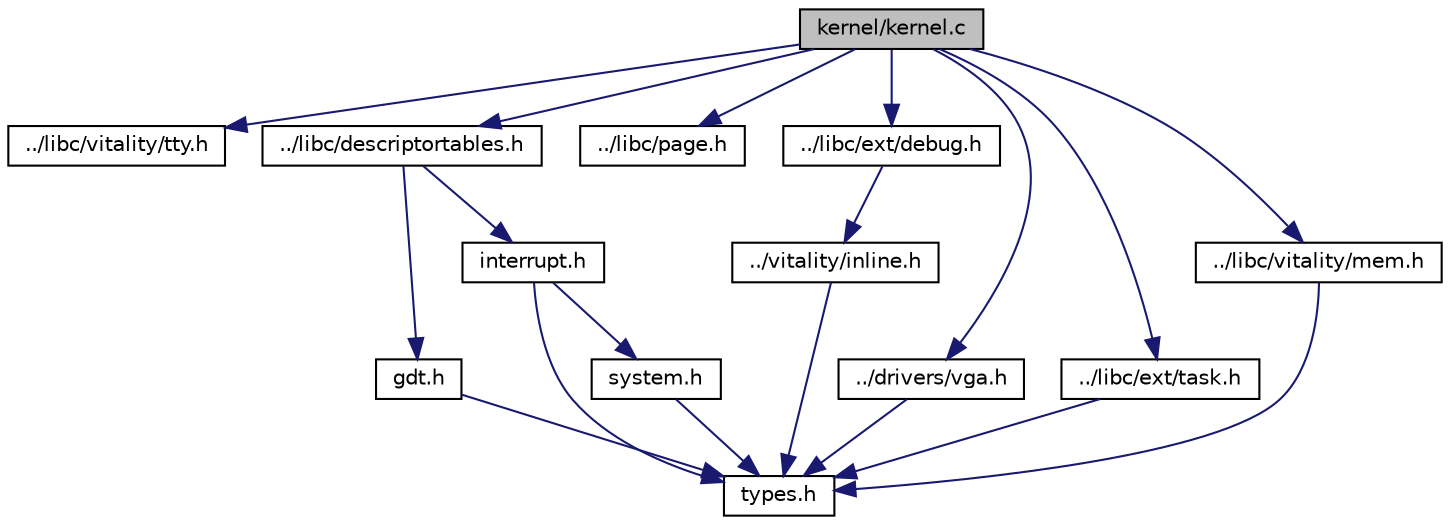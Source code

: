 digraph "kernel/kernel.c"
{
  edge [fontname="Helvetica",fontsize="10",labelfontname="Helvetica",labelfontsize="10"];
  node [fontname="Helvetica",fontsize="10",shape=record];
  Node0 [label="kernel/kernel.c",height=0.2,width=0.4,color="black", fillcolor="grey75", style="filled", fontcolor="black"];
  Node0 -> Node1 [color="midnightblue",fontsize="10",style="solid"];
  Node1 [label="../libc/vitality/tty.h",height=0.2,width=0.4,color="black", fillcolor="white", style="filled",URL="$a00122.html"];
  Node0 -> Node2 [color="midnightblue",fontsize="10",style="solid"];
  Node2 [label="../libc/descriptortables.h",height=0.2,width=0.4,color="black", fillcolor="white", style="filled",URL="$a00044.html"];
  Node2 -> Node3 [color="midnightblue",fontsize="10",style="solid"];
  Node3 [label="gdt.h",height=0.2,width=0.4,color="black", fillcolor="white", style="filled",URL="$a00068.html"];
  Node3 -> Node4 [color="midnightblue",fontsize="10",style="solid"];
  Node4 [label="types.h",height=0.2,width=0.4,color="black", fillcolor="white", style="filled",URL="$a00101.html"];
  Node2 -> Node5 [color="midnightblue",fontsize="10",style="solid"];
  Node5 [label="interrupt.h",height=0.2,width=0.4,color="black", fillcolor="white", style="filled",URL="$a00074.html"];
  Node5 -> Node4 [color="midnightblue",fontsize="10",style="solid"];
  Node5 -> Node6 [color="midnightblue",fontsize="10",style="solid"];
  Node6 [label="system.h",height=0.2,width=0.4,color="black", fillcolor="white", style="filled",URL="$a00098.html"];
  Node6 -> Node4 [color="midnightblue",fontsize="10",style="solid"];
  Node0 -> Node7 [color="midnightblue",fontsize="10",style="solid"];
  Node7 [label="../libc/page.h",height=0.2,width=0.4,color="black", fillcolor="white", style="filled",URL="$a00086.html"];
  Node0 -> Node8 [color="midnightblue",fontsize="10",style="solid"];
  Node8 [label="../libc/ext/debug.h",height=0.2,width=0.4,color="black", fillcolor="white", style="filled",URL="$a00050.html"];
  Node8 -> Node9 [color="midnightblue",fontsize="10",style="solid"];
  Node9 [label="../vitality/inline.h",height=0.2,width=0.4,color="black", fillcolor="white", style="filled",URL="$a00110.html"];
  Node9 -> Node4 [color="midnightblue",fontsize="10",style="solid"];
  Node0 -> Node10 [color="midnightblue",fontsize="10",style="solid"];
  Node10 [label="../drivers/vga.h",height=0.2,width=0.4,color="black", fillcolor="white", style="filled",URL="$a00035.html"];
  Node10 -> Node4 [color="midnightblue",fontsize="10",style="solid"];
  Node0 -> Node11 [color="midnightblue",fontsize="10",style="solid"];
  Node11 [label="../libc/ext/task.h",height=0.2,width=0.4,color="black", fillcolor="white", style="filled",URL="$a00056.html"];
  Node11 -> Node4 [color="midnightblue",fontsize="10",style="solid"];
  Node0 -> Node12 [color="midnightblue",fontsize="10",style="solid"];
  Node12 [label="../libc/vitality/mem.h",height=0.2,width=0.4,color="black", fillcolor="white", style="filled",URL="$a00116.html"];
  Node12 -> Node4 [color="midnightblue",fontsize="10",style="solid"];
}
